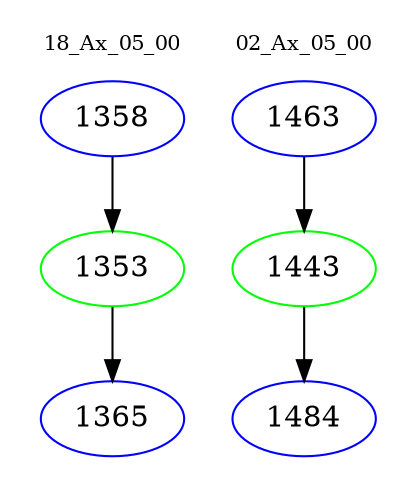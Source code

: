 digraph{
subgraph cluster_0 {
color = white
label = "18_Ax_05_00";
fontsize=10;
T0_1358 [label="1358", color="blue"]
T0_1358 -> T0_1353 [color="black"]
T0_1353 [label="1353", color="green"]
T0_1353 -> T0_1365 [color="black"]
T0_1365 [label="1365", color="blue"]
}
subgraph cluster_1 {
color = white
label = "02_Ax_05_00";
fontsize=10;
T1_1463 [label="1463", color="blue"]
T1_1463 -> T1_1443 [color="black"]
T1_1443 [label="1443", color="green"]
T1_1443 -> T1_1484 [color="black"]
T1_1484 [label="1484", color="blue"]
}
}
